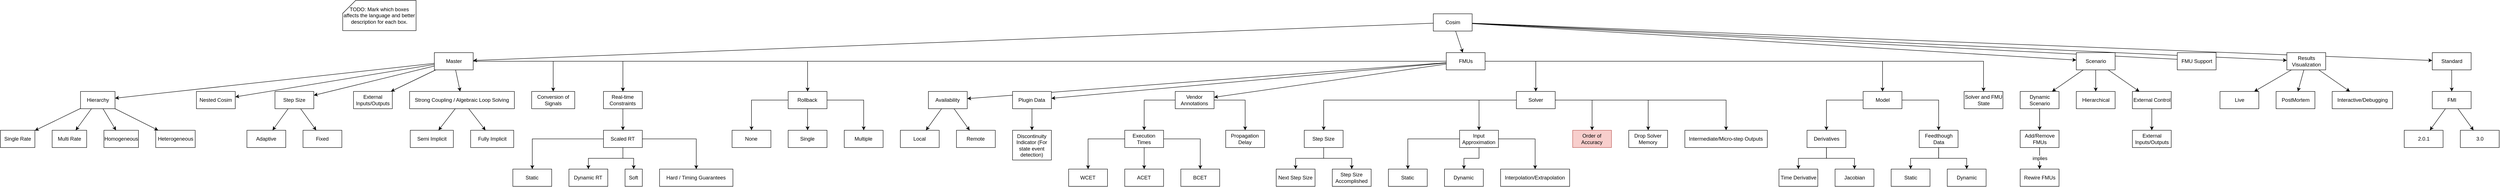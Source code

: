 <mxfile version="12.5.8" type="device" pages="2"><diagram id="XbazvKHLW7VLIXFf96qf" name="Features"><mxGraphModel dx="498" dy="682" grid="1" gridSize="10" guides="1" tooltips="1" connect="1" arrows="1" fold="1" page="0" pageScale="1" pageWidth="850" pageHeight="1100" math="0" shadow="0"><root><mxCell id="0"/><mxCell id="1" parent="0"/><mxCell id="vIlrJMLffjzQGYLkbE3O-6" style="edgeStyle=orthogonalEdgeStyle;rounded=0;orthogonalLoop=1;jettySize=auto;html=1;noEdgeStyle=1;" parent="1" source="vIlrJMLffjzQGYLkbE3O-1" target="vIlrJMLffjzQGYLkbE3O-2" edge="1"><mxGeometry relative="1" as="geometry"/></mxCell><mxCell id="vIlrJMLffjzQGYLkbE3O-7" style="edgeStyle=orthogonalEdgeStyle;rounded=0;orthogonalLoop=1;jettySize=auto;html=1;noEdgeStyle=1;" parent="1" source="vIlrJMLffjzQGYLkbE3O-1" target="vIlrJMLffjzQGYLkbE3O-3" edge="1"><mxGeometry relative="1" as="geometry"/></mxCell><mxCell id="vIlrJMLffjzQGYLkbE3O-19" style="edgeStyle=orthogonalEdgeStyle;rounded=0;orthogonalLoop=1;jettySize=auto;html=1;noEdgeStyle=1;" parent="1" source="vIlrJMLffjzQGYLkbE3O-1" target="vIlrJMLffjzQGYLkbE3O-16" edge="1"><mxGeometry relative="1" as="geometry"/></mxCell><mxCell id="vIlrJMLffjzQGYLkbE3O-34" style="edgeStyle=orthogonalEdgeStyle;rounded=0;orthogonalLoop=1;jettySize=auto;html=1;entryX=1;entryY=0.5;entryDx=0;entryDy=0;noEdgeStyle=1;" parent="1" source="vIlrJMLffjzQGYLkbE3O-1" target="vIlrJMLffjzQGYLkbE3O-33" edge="1"><mxGeometry relative="1" as="geometry"/></mxCell><mxCell id="vIlrJMLffjzQGYLkbE3O-59" style="edgeStyle=orthogonalEdgeStyle;rounded=0;orthogonalLoop=1;jettySize=auto;html=1;noEdgeStyle=1;" parent="1" source="vIlrJMLffjzQGYLkbE3O-1" target="vIlrJMLffjzQGYLkbE3O-58" edge="1"><mxGeometry relative="1" as="geometry"><mxPoint x="1095.333" y="-10" as="targetPoint"/></mxGeometry></mxCell><mxCell id="vIlrJMLffjzQGYLkbE3O-75" style="edgeStyle=orthogonalEdgeStyle;rounded=0;orthogonalLoop=1;jettySize=auto;html=1;noEdgeStyle=1;" parent="1" source="vIlrJMLffjzQGYLkbE3O-1" target="vIlrJMLffjzQGYLkbE3O-68" edge="1"><mxGeometry relative="1" as="geometry"/></mxCell><mxCell id="vIlrJMLffjzQGYLkbE3O-1" value="Cosim" style="rounded=0;whiteSpace=wrap;html=1;" parent="1" vertex="1"><mxGeometry x="4295.56" y="331" width="90" height="40" as="geometry"/></mxCell><mxCell id="vIlrJMLffjzQGYLkbE3O-25" style="edgeStyle=orthogonalEdgeStyle;rounded=0;orthogonalLoop=1;jettySize=auto;html=1;noEdgeStyle=1;" parent="1" source="vIlrJMLffjzQGYLkbE3O-2" target="vIlrJMLffjzQGYLkbE3O-14" edge="1"><mxGeometry relative="1" as="geometry"/></mxCell><mxCell id="vIlrJMLffjzQGYLkbE3O-30" style="edgeStyle=orthogonalEdgeStyle;rounded=0;orthogonalLoop=1;jettySize=auto;html=1;noEdgeStyle=1;" parent="1" source="vIlrJMLffjzQGYLkbE3O-2" target="vIlrJMLffjzQGYLkbE3O-20" edge="1"><mxGeometry relative="1" as="geometry"/></mxCell><mxCell id="vIlrJMLffjzQGYLkbE3O-45" style="edgeStyle=orthogonalEdgeStyle;rounded=0;orthogonalLoop=1;jettySize=auto;html=1;noEdgeStyle=1;" parent="1" source="vIlrJMLffjzQGYLkbE3O-2" target="vIlrJMLffjzQGYLkbE3O-44" edge="1"><mxGeometry relative="1" as="geometry"/></mxCell><mxCell id="vIlrJMLffjzQGYLkbE3O-50" style="edgeStyle=orthogonalEdgeStyle;rounded=0;orthogonalLoop=1;jettySize=auto;html=1;noEdgeStyle=1;" parent="1" source="vIlrJMLffjzQGYLkbE3O-2" target="vIlrJMLffjzQGYLkbE3O-39" edge="1"><mxGeometry relative="1" as="geometry"/></mxCell><mxCell id="vIlrJMLffjzQGYLkbE3O-56" style="edgeStyle=orthogonalEdgeStyle;rounded=0;orthogonalLoop=1;jettySize=auto;html=1;noEdgeStyle=1;" parent="1" source="vIlrJMLffjzQGYLkbE3O-2" target="vIlrJMLffjzQGYLkbE3O-51" edge="1"><mxGeometry relative="1" as="geometry"/></mxCell><mxCell id="fdTmyx6DAOZRDY7oIxcu-2" style="edgeStyle=orthogonalEdgeStyle;rounded=0;orthogonalLoop=1;jettySize=auto;html=1;" parent="1" source="vIlrJMLffjzQGYLkbE3O-2" target="fdTmyx6DAOZRDY7oIxcu-1" edge="1"><mxGeometry relative="1" as="geometry"/></mxCell><mxCell id="68KDeAJywx8vaonlujJY-4" style="edgeStyle=orthogonalEdgeStyle;rounded=0;orthogonalLoop=1;jettySize=auto;html=1;" parent="1" source="vIlrJMLffjzQGYLkbE3O-2" target="68KDeAJywx8vaonlujJY-3" edge="1"><mxGeometry relative="1" as="geometry"/></mxCell><mxCell id="68KDeAJywx8vaonlujJY-21" style="edgeStyle=orthogonalEdgeStyle;rounded=0;orthogonalLoop=1;jettySize=auto;html=1;" parent="1" source="vIlrJMLffjzQGYLkbE3O-2" target="68KDeAJywx8vaonlujJY-17" edge="1"><mxGeometry relative="1" as="geometry"/></mxCell><mxCell id="vIlrJMLffjzQGYLkbE3O-2" value="Master" style="rounded=0;whiteSpace=wrap;html=1;" parent="1" vertex="1"><mxGeometry x="1980.535" y="421" width="90" height="40" as="geometry"/></mxCell><mxCell id="vIlrJMLffjzQGYLkbE3O-77" value="" style="edgeStyle=orthogonalEdgeStyle;rounded=0;orthogonalLoop=1;jettySize=auto;html=1;noEdgeStyle=1;" parent="1" source="vIlrJMLffjzQGYLkbE3O-3" target="vIlrJMLffjzQGYLkbE3O-76" edge="1"><mxGeometry relative="1" as="geometry"/></mxCell><mxCell id="vIlrJMLffjzQGYLkbE3O-83" value="" style="edgeStyle=orthogonalEdgeStyle;rounded=0;orthogonalLoop=1;jettySize=auto;html=1;noEdgeStyle=1;" parent="1" source="vIlrJMLffjzQGYLkbE3O-3" target="vIlrJMLffjzQGYLkbE3O-82" edge="1"><mxGeometry relative="1" as="geometry"/></mxCell><mxCell id="vIlrJMLffjzQGYLkbE3O-87" style="edgeStyle=orthogonalEdgeStyle;rounded=0;orthogonalLoop=1;jettySize=auto;html=1;noEdgeStyle=1;" parent="1" source="vIlrJMLffjzQGYLkbE3O-3" target="vIlrJMLffjzQGYLkbE3O-86" edge="1"><mxGeometry relative="1" as="geometry"/></mxCell><mxCell id="vIlrJMLffjzQGYLkbE3O-91" style="edgeStyle=orthogonalEdgeStyle;rounded=0;orthogonalLoop=1;jettySize=auto;html=1;" parent="1" source="fRnZ-ek_9HUxPVDoLUCd-10" target="vIlrJMLffjzQGYLkbE3O-90" edge="1"><mxGeometry relative="1" as="geometry"/></mxCell><mxCell id="vIlrJMLffjzQGYLkbE3O-122" style="edgeStyle=orthogonalEdgeStyle;rounded=0;orthogonalLoop=1;jettySize=auto;html=1;" parent="1" source="fRnZ-ek_9HUxPVDoLUCd-9" target="vIlrJMLffjzQGYLkbE3O-119" edge="1"><mxGeometry relative="1" as="geometry"/></mxCell><mxCell id="vIlrJMLffjzQGYLkbE3O-126" style="edgeStyle=orthogonalEdgeStyle;rounded=0;orthogonalLoop=1;jettySize=auto;html=1;" parent="1" source="fRnZ-ek_9HUxPVDoLUCd-9" target="vIlrJMLffjzQGYLkbE3O-125" edge="1"><mxGeometry relative="1" as="geometry"/></mxCell><mxCell id="vIlrJMLffjzQGYLkbE3O-132" style="edgeStyle=orthogonalEdgeStyle;rounded=0;orthogonalLoop=1;jettySize=auto;html=1;" parent="1" source="vIlrJMLffjzQGYLkbE3O-82" target="vIlrJMLffjzQGYLkbE3O-128" edge="1"><mxGeometry relative="1" as="geometry"/></mxCell><mxCell id="pX41FQuhYonYNPWmUiHU-4" style="edgeStyle=orthogonalEdgeStyle;rounded=0;orthogonalLoop=1;jettySize=auto;html=1;" parent="1" source="fRnZ-ek_9HUxPVDoLUCd-10" target="pX41FQuhYonYNPWmUiHU-3" edge="1"><mxGeometry relative="1" as="geometry"/></mxCell><mxCell id="fRnZ-ek_9HUxPVDoLUCd-5" style="edgeStyle=orthogonalEdgeStyle;rounded=0;orthogonalLoop=1;jettySize=auto;html=1;" parent="1" source="fRnZ-ek_9HUxPVDoLUCd-9" target="fRnZ-ek_9HUxPVDoLUCd-1" edge="1"><mxGeometry relative="1" as="geometry"/></mxCell><mxCell id="fRnZ-ek_9HUxPVDoLUCd-11" style="edgeStyle=orthogonalEdgeStyle;rounded=0;orthogonalLoop=1;jettySize=auto;html=1;" parent="1" source="vIlrJMLffjzQGYLkbE3O-3" target="fRnZ-ek_9HUxPVDoLUCd-9" edge="1"><mxGeometry relative="1" as="geometry"/></mxCell><mxCell id="fRnZ-ek_9HUxPVDoLUCd-12" style="edgeStyle=orthogonalEdgeStyle;rounded=0;orthogonalLoop=1;jettySize=auto;html=1;" parent="1" source="vIlrJMLffjzQGYLkbE3O-3" target="fRnZ-ek_9HUxPVDoLUCd-10" edge="1"><mxGeometry relative="1" as="geometry"/></mxCell><mxCell id="68KDeAJywx8vaonlujJY-5" style="edgeStyle=orthogonalEdgeStyle;rounded=0;orthogonalLoop=1;jettySize=auto;html=1;" parent="1" source="vIlrJMLffjzQGYLkbE3O-3" target="68KDeAJywx8vaonlujJY-3" edge="1"><mxGeometry relative="1" as="geometry"/></mxCell><mxCell id="vIlrJMLffjzQGYLkbE3O-3" value="FMUs" style="rounded=0;whiteSpace=wrap;html=1;" parent="1" vertex="1"><mxGeometry x="4325.53" y="421" width="90" height="40" as="geometry"/></mxCell><mxCell id="pX41FQuhYonYNPWmUiHU-2" style="edgeStyle=orthogonalEdgeStyle;rounded=0;orthogonalLoop=1;jettySize=auto;html=1;" parent="1" source="vIlrJMLffjzQGYLkbE3O-82" target="pX41FQuhYonYNPWmUiHU-1" edge="1"><mxGeometry relative="1" as="geometry"/></mxCell><mxCell id="vIlrJMLffjzQGYLkbE3O-82" value="Vendor Annotations" style="rounded=0;whiteSpace=wrap;html=1;" parent="1" vertex="1"><mxGeometry x="3697.475" y="511" width="90" height="40" as="geometry"/></mxCell><mxCell id="vIlrJMLffjzQGYLkbE3O-79" value="" style="edgeStyle=orthogonalEdgeStyle;rounded=0;orthogonalLoop=1;jettySize=auto;html=1;noEdgeStyle=1;" parent="1" source="vIlrJMLffjzQGYLkbE3O-76" target="vIlrJMLffjzQGYLkbE3O-78" edge="1"><mxGeometry relative="1" as="geometry"/></mxCell><mxCell id="vIlrJMLffjzQGYLkbE3O-81" value="" style="edgeStyle=orthogonalEdgeStyle;rounded=0;orthogonalLoop=1;jettySize=auto;html=1;noEdgeStyle=1;" parent="1" source="vIlrJMLffjzQGYLkbE3O-76" target="vIlrJMLffjzQGYLkbE3O-80" edge="1"><mxGeometry relative="1" as="geometry"/></mxCell><mxCell id="vIlrJMLffjzQGYLkbE3O-76" value="Availability" style="rounded=0;whiteSpace=wrap;html=1;" parent="1" vertex="1"><mxGeometry x="3125.475" y="511" width="90" height="40" as="geometry"/></mxCell><mxCell id="vIlrJMLffjzQGYLkbE3O-80" value="Remote" style="rounded=0;whiteSpace=wrap;html=1;" parent="1" vertex="1"><mxGeometry x="3190.475" y="601" width="90" height="40" as="geometry"/></mxCell><mxCell id="vIlrJMLffjzQGYLkbE3O-78" value="Local" style="rounded=0;whiteSpace=wrap;html=1;" parent="1" vertex="1"><mxGeometry x="3060.475" y="601" width="90" height="40" as="geometry"/></mxCell><mxCell id="vIlrJMLffjzQGYLkbE3O-12" style="edgeStyle=orthogonalEdgeStyle;rounded=0;orthogonalLoop=1;jettySize=auto;html=1;noEdgeStyle=1;" parent="1" source="vIlrJMLffjzQGYLkbE3O-4" target="vIlrJMLffjzQGYLkbE3O-8" edge="1"><mxGeometry relative="1" as="geometry"/></mxCell><mxCell id="vIlrJMLffjzQGYLkbE3O-13" style="edgeStyle=orthogonalEdgeStyle;rounded=0;orthogonalLoop=1;jettySize=auto;html=1;noEdgeStyle=1;" parent="1" source="vIlrJMLffjzQGYLkbE3O-4" target="vIlrJMLffjzQGYLkbE3O-10" edge="1"><mxGeometry relative="1" as="geometry"/></mxCell><mxCell id="vIlrJMLffjzQGYLkbE3O-4" value="Dynamic Scenario" style="rounded=0;whiteSpace=wrap;html=1;" parent="1" vertex="1"><mxGeometry x="5655.585" y="511" width="90" height="40" as="geometry"/></mxCell><mxCell id="vIlrJMLffjzQGYLkbE3O-11" value="implies" style="edgeStyle=orthogonalEdgeStyle;rounded=0;orthogonalLoop=1;jettySize=auto;html=1;noEdgeStyle=1;" parent="1" source="vIlrJMLffjzQGYLkbE3O-8" target="vIlrJMLffjzQGYLkbE3O-10" edge="1"><mxGeometry relative="1" as="geometry"/></mxCell><mxCell id="vIlrJMLffjzQGYLkbE3O-8" value="Add/Remove FMUs" style="rounded=0;whiteSpace=wrap;html=1;" parent="1" vertex="1"><mxGeometry x="5655.585" y="601" width="90" height="40" as="geometry"/></mxCell><mxCell id="vIlrJMLffjzQGYLkbE3O-10" value="Rewire FMUs" style="rounded=0;whiteSpace=wrap;html=1;" parent="1" vertex="1"><mxGeometry x="5655.585" y="691" width="90" height="40" as="geometry"/></mxCell><mxCell id="vIlrJMLffjzQGYLkbE3O-26" style="edgeStyle=orthogonalEdgeStyle;rounded=0;orthogonalLoop=1;jettySize=auto;html=1;noEdgeStyle=1;" parent="1" source="vIlrJMLffjzQGYLkbE3O-14" target="vIlrJMLffjzQGYLkbE3O-21" edge="1"><mxGeometry relative="1" as="geometry"/></mxCell><mxCell id="vIlrJMLffjzQGYLkbE3O-27" style="edgeStyle=orthogonalEdgeStyle;rounded=0;orthogonalLoop=1;jettySize=auto;html=1;noEdgeStyle=1;" parent="1" source="vIlrJMLffjzQGYLkbE3O-14" target="vIlrJMLffjzQGYLkbE3O-22" edge="1"><mxGeometry relative="1" as="geometry"/></mxCell><mxCell id="vIlrJMLffjzQGYLkbE3O-28" style="edgeStyle=orthogonalEdgeStyle;rounded=0;orthogonalLoop=1;jettySize=auto;html=1;noEdgeStyle=1;" parent="1" source="vIlrJMLffjzQGYLkbE3O-14" target="vIlrJMLffjzQGYLkbE3O-23" edge="1"><mxGeometry relative="1" as="geometry"/></mxCell><mxCell id="vIlrJMLffjzQGYLkbE3O-29" style="edgeStyle=orthogonalEdgeStyle;rounded=0;orthogonalLoop=1;jettySize=auto;html=1;noEdgeStyle=1;" parent="1" source="vIlrJMLffjzQGYLkbE3O-14" target="vIlrJMLffjzQGYLkbE3O-24" edge="1"><mxGeometry relative="1" as="geometry"/></mxCell><mxCell id="vIlrJMLffjzQGYLkbE3O-14" value="Hierarchy" style="rounded=0;whiteSpace=wrap;html=1;" parent="1" vertex="1"><mxGeometry x="1160.595" y="511" width="80" height="40" as="geometry"/></mxCell><mxCell id="vIlrJMLffjzQGYLkbE3O-15" value="Hierarchical" style="rounded=0;whiteSpace=wrap;html=1;" parent="1" vertex="1"><mxGeometry x="5785.585" y="511" width="90" height="40" as="geometry"/></mxCell><mxCell id="vIlrJMLffjzQGYLkbE3O-17" style="edgeStyle=orthogonalEdgeStyle;rounded=0;orthogonalLoop=1;jettySize=auto;html=1;noEdgeStyle=1;" parent="1" source="vIlrJMLffjzQGYLkbE3O-16" target="vIlrJMLffjzQGYLkbE3O-4" edge="1"><mxGeometry relative="1" as="geometry"/></mxCell><mxCell id="vIlrJMLffjzQGYLkbE3O-18" style="edgeStyle=orthogonalEdgeStyle;rounded=0;orthogonalLoop=1;jettySize=auto;html=1;noEdgeStyle=1;" parent="1" source="vIlrJMLffjzQGYLkbE3O-16" target="vIlrJMLffjzQGYLkbE3O-15" edge="1"><mxGeometry relative="1" as="geometry"/></mxCell><mxCell id="vIlrJMLffjzQGYLkbE3O-38" style="edgeStyle=orthogonalEdgeStyle;rounded=0;orthogonalLoop=1;jettySize=auto;html=1;noEdgeStyle=1;" parent="1" source="vIlrJMLffjzQGYLkbE3O-16" target="vIlrJMLffjzQGYLkbE3O-36" edge="1"><mxGeometry relative="1" as="geometry"/></mxCell><mxCell id="vIlrJMLffjzQGYLkbE3O-16" value="Scenario" style="rounded=0;whiteSpace=wrap;html=1;" parent="1" vertex="1"><mxGeometry x="5785.585" y="421" width="90" height="40" as="geometry"/></mxCell><mxCell id="vIlrJMLffjzQGYLkbE3O-20" value="Nested Cosim" style="rounded=0;whiteSpace=wrap;html=1;" parent="1" vertex="1"><mxGeometry x="1429.195" y="511" width="90" height="40" as="geometry"/></mxCell><mxCell id="vIlrJMLffjzQGYLkbE3O-21" value="Single Rate" style="rounded=0;whiteSpace=wrap;html=1;" parent="1" vertex="1"><mxGeometry x="974.845" y="601" width="80" height="40" as="geometry"/></mxCell><mxCell id="vIlrJMLffjzQGYLkbE3O-22" value="Multi Rate" style="rounded=0;whiteSpace=wrap;html=1;" parent="1" vertex="1"><mxGeometry x="1094.845" y="601" width="80" height="40" as="geometry"/></mxCell><mxCell id="vIlrJMLffjzQGYLkbE3O-23" value="Homogeneous" style="rounded=0;whiteSpace=wrap;html=1;" parent="1" vertex="1"><mxGeometry x="1214.845" y="601" width="80" height="40" as="geometry"/></mxCell><mxCell id="vIlrJMLffjzQGYLkbE3O-24" value="Heterogeneous" style="rounded=0;whiteSpace=wrap;html=1;" parent="1" vertex="1"><mxGeometry x="1334.845" y="601" width="91.5" height="40" as="geometry"/></mxCell><mxCell id="vIlrJMLffjzQGYLkbE3O-33" value="FMU Support" style="rounded=0;whiteSpace=wrap;html=1;" parent="1" vertex="1"><mxGeometry x="6019.585" y="421" width="90" height="40" as="geometry"/></mxCell><mxCell id="vIlrJMLffjzQGYLkbE3O-35" value="External Inputs/Outputs" style="rounded=0;whiteSpace=wrap;html=1;" parent="1" vertex="1"><mxGeometry x="5915.585" y="601" width="90" height="40" as="geometry"/></mxCell><mxCell id="vIlrJMLffjzQGYLkbE3O-37" value="" style="edgeStyle=orthogonalEdgeStyle;rounded=0;orthogonalLoop=1;jettySize=auto;html=1;noEdgeStyle=1;" parent="1" source="vIlrJMLffjzQGYLkbE3O-36" target="vIlrJMLffjzQGYLkbE3O-35" edge="1"><mxGeometry relative="1" as="geometry"/></mxCell><mxCell id="vIlrJMLffjzQGYLkbE3O-36" value="External Control" style="rounded=0;whiteSpace=wrap;html=1;" parent="1" vertex="1"><mxGeometry x="5915.585" y="511" width="90" height="40" as="geometry"/></mxCell><mxCell id="vIlrJMLffjzQGYLkbE3O-39" value="External Inputs/Outputs" style="rounded=0;whiteSpace=wrap;html=1;" parent="1" vertex="1"><mxGeometry x="1793.195" y="511" width="90" height="40" as="geometry"/></mxCell><mxCell id="vIlrJMLffjzQGYLkbE3O-43" value="Adaptive" style="rounded=0;whiteSpace=wrap;html=1;" parent="1" vertex="1"><mxGeometry x="1546.195" y="601" width="90" height="40" as="geometry"/></mxCell><mxCell id="vIlrJMLffjzQGYLkbE3O-48" style="edgeStyle=orthogonalEdgeStyle;rounded=0;orthogonalLoop=1;jettySize=auto;html=1;noEdgeStyle=1;" parent="1" source="vIlrJMLffjzQGYLkbE3O-44" target="vIlrJMLffjzQGYLkbE3O-43" edge="1"><mxGeometry relative="1" as="geometry"/></mxCell><mxCell id="vIlrJMLffjzQGYLkbE3O-49" style="edgeStyle=orthogonalEdgeStyle;rounded=0;orthogonalLoop=1;jettySize=auto;html=1;noEdgeStyle=1;" parent="1" source="vIlrJMLffjzQGYLkbE3O-44" target="vIlrJMLffjzQGYLkbE3O-46" edge="1"><mxGeometry relative="1" as="geometry"/></mxCell><mxCell id="vIlrJMLffjzQGYLkbE3O-44" value="Step Size" style="rounded=0;whiteSpace=wrap;html=1;" parent="1" vertex="1"><mxGeometry x="1611.195" y="511" width="90" height="40" as="geometry"/></mxCell><mxCell id="vIlrJMLffjzQGYLkbE3O-46" value="Fixed" style="rounded=0;whiteSpace=wrap;html=1;" parent="1" vertex="1"><mxGeometry x="1676.195" y="601" width="90" height="40" as="geometry"/></mxCell><mxCell id="vIlrJMLffjzQGYLkbE3O-54" style="edgeStyle=orthogonalEdgeStyle;rounded=0;orthogonalLoop=1;jettySize=auto;html=1;noEdgeStyle=1;" parent="1" source="vIlrJMLffjzQGYLkbE3O-51" target="vIlrJMLffjzQGYLkbE3O-53" edge="1"><mxGeometry relative="1" as="geometry"/></mxCell><mxCell id="vIlrJMLffjzQGYLkbE3O-55" style="edgeStyle=orthogonalEdgeStyle;rounded=0;orthogonalLoop=1;jettySize=auto;html=1;noEdgeStyle=1;" parent="1" source="vIlrJMLffjzQGYLkbE3O-51" target="vIlrJMLffjzQGYLkbE3O-52" edge="1"><mxGeometry relative="1" as="geometry"/></mxCell><mxCell id="vIlrJMLffjzQGYLkbE3O-51" value="Strong Coupling / Algebraic Loop Solving" style="rounded=0;whiteSpace=wrap;html=1;" parent="1" vertex="1"><mxGeometry x="1923.195" y="511" width="242.84" height="40" as="geometry"/></mxCell><mxCell id="vIlrJMLffjzQGYLkbE3O-52" value="Fully Implicit" style="rounded=0;whiteSpace=wrap;html=1;" parent="1" vertex="1"><mxGeometry x="2064.615" y="601" width="99.86" height="40" as="geometry"/></mxCell><mxCell id="vIlrJMLffjzQGYLkbE3O-53" value="Semi Implicit" style="rounded=0;whiteSpace=wrap;html=1;" parent="1" vertex="1"><mxGeometry x="1924.755" y="601" width="99.86" height="40" as="geometry"/></mxCell><mxCell id="vIlrJMLffjzQGYLkbE3O-64" style="edgeStyle=orthogonalEdgeStyle;rounded=0;orthogonalLoop=1;jettySize=auto;html=1;noEdgeStyle=1;" parent="1" source="vIlrJMLffjzQGYLkbE3O-58" target="vIlrJMLffjzQGYLkbE3O-61" edge="1"><mxGeometry relative="1" as="geometry"/></mxCell><mxCell id="vIlrJMLffjzQGYLkbE3O-65" style="edgeStyle=orthogonalEdgeStyle;rounded=0;orthogonalLoop=1;jettySize=auto;html=1;noEdgeStyle=1;" parent="1" source="vIlrJMLffjzQGYLkbE3O-58" target="vIlrJMLffjzQGYLkbE3O-62" edge="1"><mxGeometry relative="1" as="geometry"/></mxCell><mxCell id="vIlrJMLffjzQGYLkbE3O-66" style="edgeStyle=orthogonalEdgeStyle;rounded=0;orthogonalLoop=1;jettySize=auto;html=1;noEdgeStyle=1;" parent="1" source="vIlrJMLffjzQGYLkbE3O-58" target="vIlrJMLffjzQGYLkbE3O-63" edge="1"><mxGeometry relative="1" as="geometry"/></mxCell><mxCell id="vIlrJMLffjzQGYLkbE3O-58" value="Results Visualization" style="rounded=0;whiteSpace=wrap;html=1;" parent="1" vertex="1"><mxGeometry x="6273.585" y="421" width="90" height="40" as="geometry"/></mxCell><mxCell id="vIlrJMLffjzQGYLkbE3O-61" value="Live" style="rounded=0;whiteSpace=wrap;html=1;" parent="1" vertex="1"><mxGeometry x="6118.585" y="511" width="90" height="40" as="geometry"/></mxCell><mxCell id="vIlrJMLffjzQGYLkbE3O-62" value="PostMortem" style="rounded=0;whiteSpace=wrap;html=1;" parent="1" vertex="1"><mxGeometry x="6248.585" y="511" width="90" height="40" as="geometry"/></mxCell><mxCell id="vIlrJMLffjzQGYLkbE3O-63" value="Interactive/Debugging" style="rounded=0;whiteSpace=wrap;html=1;" parent="1" vertex="1"><mxGeometry x="6378.585" y="511" width="140" height="40" as="geometry"/></mxCell><mxCell id="vIlrJMLffjzQGYLkbE3O-72" style="edgeStyle=orthogonalEdgeStyle;rounded=0;orthogonalLoop=1;jettySize=auto;html=1;noEdgeStyle=1;" parent="1" source="vIlrJMLffjzQGYLkbE3O-68" target="vIlrJMLffjzQGYLkbE3O-69" edge="1"><mxGeometry relative="1" as="geometry"/></mxCell><mxCell id="vIlrJMLffjzQGYLkbE3O-68" value="Standard" style="rounded=0;whiteSpace=wrap;html=1;" parent="1" vertex="1"><mxGeometry x="6610.585" y="421" width="90" height="40" as="geometry"/></mxCell><mxCell id="vIlrJMLffjzQGYLkbE3O-73" style="edgeStyle=orthogonalEdgeStyle;rounded=0;orthogonalLoop=1;jettySize=auto;html=1;noEdgeStyle=1;" parent="1" source="vIlrJMLffjzQGYLkbE3O-69" target="vIlrJMLffjzQGYLkbE3O-70" edge="1"><mxGeometry relative="1" as="geometry"/></mxCell><mxCell id="vIlrJMLffjzQGYLkbE3O-74" style="edgeStyle=orthogonalEdgeStyle;rounded=0;orthogonalLoop=1;jettySize=auto;html=1;noEdgeStyle=1;" parent="1" source="vIlrJMLffjzQGYLkbE3O-69" target="vIlrJMLffjzQGYLkbE3O-71" edge="1"><mxGeometry relative="1" as="geometry"/></mxCell><mxCell id="vIlrJMLffjzQGYLkbE3O-69" value="FMI" style="rounded=0;whiteSpace=wrap;html=1;" parent="1" vertex="1"><mxGeometry x="6610.585" y="511" width="90" height="40" as="geometry"/></mxCell><mxCell id="vIlrJMLffjzQGYLkbE3O-70" value="2.0.1" style="rounded=0;whiteSpace=wrap;html=1;" parent="1" vertex="1"><mxGeometry x="6545.585" y="601" width="90" height="40" as="geometry"/></mxCell><mxCell id="vIlrJMLffjzQGYLkbE3O-71" value="3.0" style="rounded=0;whiteSpace=wrap;html=1;" parent="1" vertex="1"><mxGeometry x="6675.585" y="601" width="90" height="40" as="geometry"/></mxCell><mxCell id="vIlrJMLffjzQGYLkbE3O-97" value="" style="edgeStyle=orthogonalEdgeStyle;rounded=0;orthogonalLoop=1;jettySize=auto;html=1;" parent="1" source="vIlrJMLffjzQGYLkbE3O-86" target="vIlrJMLffjzQGYLkbE3O-96" edge="1"><mxGeometry relative="1" as="geometry"/></mxCell><mxCell id="vIlrJMLffjzQGYLkbE3O-86" value="Plugin Data" style="rounded=0;whiteSpace=wrap;html=1;" parent="1" vertex="1"><mxGeometry x="3320.475" y="511" width="90" height="40" as="geometry"/></mxCell><mxCell id="vIlrJMLffjzQGYLkbE3O-96" value="Discontinuity Indicator (For state event detection)" style="rounded=0;whiteSpace=wrap;html=1;" parent="1" vertex="1"><mxGeometry x="3320.475" y="601" width="90" height="69" as="geometry"/></mxCell><mxCell id="vIlrJMLffjzQGYLkbE3O-94" style="edgeStyle=orthogonalEdgeStyle;rounded=0;orthogonalLoop=1;jettySize=auto;html=1;" parent="1" source="vIlrJMLffjzQGYLkbE3O-90" target="vIlrJMLffjzQGYLkbE3O-92" edge="1"><mxGeometry relative="1" as="geometry"/></mxCell><mxCell id="vIlrJMLffjzQGYLkbE3O-95" style="edgeStyle=orthogonalEdgeStyle;rounded=0;orthogonalLoop=1;jettySize=auto;html=1;" parent="1" source="vIlrJMLffjzQGYLkbE3O-90" target="vIlrJMLffjzQGYLkbE3O-93" edge="1"><mxGeometry relative="1" as="geometry"/></mxCell><mxCell id="vIlrJMLffjzQGYLkbE3O-90" value="Derivatives" style="rounded=0;whiteSpace=wrap;html=1;" parent="1" vertex="1"><mxGeometry x="5161.585" y="601" width="90" height="40" as="geometry"/></mxCell><mxCell id="vIlrJMLffjzQGYLkbE3O-92" value="Time Derivative" style="rounded=0;whiteSpace=wrap;html=1;" parent="1" vertex="1"><mxGeometry x="5096.585" y="691" width="90" height="40" as="geometry"/></mxCell><mxCell id="vIlrJMLffjzQGYLkbE3O-93" value="Jacobian" style="rounded=0;whiteSpace=wrap;html=1;" parent="1" vertex="1"><mxGeometry x="5226.585" y="691" width="90" height="40" as="geometry"/></mxCell><mxCell id="vIlrJMLffjzQGYLkbE3O-123" style="edgeStyle=orthogonalEdgeStyle;rounded=0;orthogonalLoop=1;jettySize=auto;html=1;" parent="1" source="vIlrJMLffjzQGYLkbE3O-119" target="vIlrJMLffjzQGYLkbE3O-121" edge="1"><mxGeometry relative="1" as="geometry"/></mxCell><mxCell id="vIlrJMLffjzQGYLkbE3O-124" style="edgeStyle=orthogonalEdgeStyle;rounded=0;orthogonalLoop=1;jettySize=auto;html=1;" parent="1" source="vIlrJMLffjzQGYLkbE3O-119" target="vIlrJMLffjzQGYLkbE3O-120" edge="1"><mxGeometry relative="1" as="geometry"/></mxCell><mxCell id="vIlrJMLffjzQGYLkbE3O-119" value="Step Size" style="rounded=0;whiteSpace=wrap;html=1;" parent="1" vertex="1"><mxGeometry x="3996.475" y="601" width="90" height="40" as="geometry"/></mxCell><mxCell id="vIlrJMLffjzQGYLkbE3O-120" value="Step Size Accomplished" style="rounded=0;whiteSpace=wrap;html=1;" parent="1" vertex="1"><mxGeometry x="4061.475" y="691" width="90" height="40" as="geometry"/></mxCell><mxCell id="vIlrJMLffjzQGYLkbE3O-121" value="Next Step Size" style="rounded=0;whiteSpace=wrap;html=1;" parent="1" vertex="1"><mxGeometry x="3931.475" y="691" width="90" height="40" as="geometry"/></mxCell><mxCell id="vIlrJMLffjzQGYLkbE3O-125" value="Order of Accuracy" style="rounded=0;whiteSpace=wrap;html=1;fillColor=#f8cecc;strokeColor=#b85450;" parent="1" vertex="1"><mxGeometry x="4618.475" y="601" width="90" height="40" as="geometry"/></mxCell><mxCell id="vIlrJMLffjzQGYLkbE3O-133" style="edgeStyle=orthogonalEdgeStyle;rounded=0;orthogonalLoop=1;jettySize=auto;html=1;" parent="1" source="vIlrJMLffjzQGYLkbE3O-128" target="vIlrJMLffjzQGYLkbE3O-129" edge="1"><mxGeometry relative="1" as="geometry"/></mxCell><mxCell id="vIlrJMLffjzQGYLkbE3O-136" style="edgeStyle=orthogonalEdgeStyle;rounded=0;orthogonalLoop=1;jettySize=auto;html=1;" parent="1" source="vIlrJMLffjzQGYLkbE3O-128" target="vIlrJMLffjzQGYLkbE3O-131" edge="1"><mxGeometry relative="1" as="geometry"/></mxCell><mxCell id="vIlrJMLffjzQGYLkbE3O-137" style="edgeStyle=orthogonalEdgeStyle;rounded=0;orthogonalLoop=1;jettySize=auto;html=1;" parent="1" source="vIlrJMLffjzQGYLkbE3O-128" target="vIlrJMLffjzQGYLkbE3O-130" edge="1"><mxGeometry relative="1" as="geometry"/></mxCell><mxCell id="vIlrJMLffjzQGYLkbE3O-128" value="Execution Times" style="rounded=0;whiteSpace=wrap;html=1;" parent="1" vertex="1"><mxGeometry x="3580.475" y="601" width="90" height="40" as="geometry"/></mxCell><mxCell id="vIlrJMLffjzQGYLkbE3O-129" value="WCET" style="rounded=0;whiteSpace=wrap;html=1;" parent="1" vertex="1"><mxGeometry x="3450.475" y="691" width="90" height="40" as="geometry"/></mxCell><mxCell id="vIlrJMLffjzQGYLkbE3O-130" value="BCET" style="rounded=0;whiteSpace=wrap;html=1;" parent="1" vertex="1"><mxGeometry x="3710.475" y="691" width="90" height="40" as="geometry"/></mxCell><mxCell id="vIlrJMLffjzQGYLkbE3O-131" value="ACET" style="rounded=0;whiteSpace=wrap;html=1;" parent="1" vertex="1"><mxGeometry x="3580.475" y="691" width="90" height="40" as="geometry"/></mxCell><mxCell id="pX41FQuhYonYNPWmUiHU-1" value="Propagation Delay" style="rounded=0;whiteSpace=wrap;html=1;" parent="1" vertex="1"><mxGeometry x="3814.475" y="601" width="90" height="40" as="geometry"/></mxCell><mxCell id="pX41FQuhYonYNPWmUiHU-7" style="edgeStyle=orthogonalEdgeStyle;rounded=0;orthogonalLoop=1;jettySize=auto;html=1;" parent="1" source="pX41FQuhYonYNPWmUiHU-3" target="pX41FQuhYonYNPWmUiHU-5" edge="1"><mxGeometry relative="1" as="geometry"/></mxCell><mxCell id="pX41FQuhYonYNPWmUiHU-8" style="edgeStyle=orthogonalEdgeStyle;rounded=0;orthogonalLoop=1;jettySize=auto;html=1;" parent="1" source="pX41FQuhYonYNPWmUiHU-3" target="pX41FQuhYonYNPWmUiHU-6" edge="1"><mxGeometry relative="1" as="geometry"/></mxCell><mxCell id="pX41FQuhYonYNPWmUiHU-3" value="Feedthough Data" style="rounded=0;whiteSpace=wrap;html=1;" parent="1" vertex="1"><mxGeometry x="5421.585" y="601" width="90" height="40" as="geometry"/></mxCell><mxCell id="pX41FQuhYonYNPWmUiHU-5" value="Static" style="rounded=0;whiteSpace=wrap;html=1;" parent="1" vertex="1"><mxGeometry x="5356.585" y="691" width="90" height="40" as="geometry"/></mxCell><mxCell id="pX41FQuhYonYNPWmUiHU-6" value="Dynamic" style="rounded=0;whiteSpace=wrap;html=1;" parent="1" vertex="1"><mxGeometry x="5486.585" y="691" width="90" height="40" as="geometry"/></mxCell><mxCell id="fdTmyx6DAOZRDY7oIxcu-1" value="Conversion of Signals" style="rounded=0;whiteSpace=wrap;html=1;" parent="1" vertex="1"><mxGeometry x="2206.035" y="511" width="99.86" height="40" as="geometry"/></mxCell><mxCell id="fRnZ-ek_9HUxPVDoLUCd-6" style="edgeStyle=orthogonalEdgeStyle;rounded=0;orthogonalLoop=1;jettySize=auto;html=1;" parent="1" source="fRnZ-ek_9HUxPVDoLUCd-1" target="fRnZ-ek_9HUxPVDoLUCd-2" edge="1"><mxGeometry relative="1" as="geometry"/></mxCell><mxCell id="fRnZ-ek_9HUxPVDoLUCd-7" style="edgeStyle=orthogonalEdgeStyle;rounded=0;orthogonalLoop=1;jettySize=auto;html=1;" parent="1" source="fRnZ-ek_9HUxPVDoLUCd-1" target="fRnZ-ek_9HUxPVDoLUCd-3" edge="1"><mxGeometry relative="1" as="geometry"/></mxCell><mxCell id="fRnZ-ek_9HUxPVDoLUCd-8" style="edgeStyle=orthogonalEdgeStyle;rounded=0;orthogonalLoop=1;jettySize=auto;html=1;" parent="1" source="fRnZ-ek_9HUxPVDoLUCd-1" target="fRnZ-ek_9HUxPVDoLUCd-4" edge="1"><mxGeometry relative="1" as="geometry"/></mxCell><mxCell id="fRnZ-ek_9HUxPVDoLUCd-1" value="Input Approximation" style="rounded=0;whiteSpace=wrap;html=1;" parent="1" vertex="1"><mxGeometry x="4356.475" y="601" width="90" height="40" as="geometry"/></mxCell><mxCell id="fRnZ-ek_9HUxPVDoLUCd-2" value="Static" style="rounded=0;whiteSpace=wrap;html=1;" parent="1" vertex="1"><mxGeometry x="4191.475" y="691" width="90" height="40" as="geometry"/></mxCell><mxCell id="fRnZ-ek_9HUxPVDoLUCd-3" value="Dynamic" style="rounded=0;whiteSpace=wrap;html=1;" parent="1" vertex="1"><mxGeometry x="4321.475" y="691" width="90" height="40" as="geometry"/></mxCell><mxCell id="fRnZ-ek_9HUxPVDoLUCd-4" value="Interpolation/Extrapolation" style="rounded=0;whiteSpace=wrap;html=1;" parent="1" vertex="1"><mxGeometry x="4451.475" y="691" width="160" height="40" as="geometry"/></mxCell><mxCell id="fRnZ-ek_9HUxPVDoLUCd-14" style="edgeStyle=orthogonalEdgeStyle;rounded=0;orthogonalLoop=1;jettySize=auto;html=1;" parent="1" source="vIlrJMLffjzQGYLkbE3O-3" target="fRnZ-ek_9HUxPVDoLUCd-13" edge="1"><mxGeometry relative="1" as="geometry"/></mxCell><mxCell id="fRnZ-ek_9HUxPVDoLUCd-17" value="" style="edgeStyle=orthogonalEdgeStyle;rounded=0;orthogonalLoop=1;jettySize=auto;html=1;" parent="1" source="fRnZ-ek_9HUxPVDoLUCd-9" target="fRnZ-ek_9HUxPVDoLUCd-16" edge="1"><mxGeometry relative="1" as="geometry"/></mxCell><mxCell id="68KDeAJywx8vaonlujJY-2" style="edgeStyle=orthogonalEdgeStyle;rounded=0;orthogonalLoop=1;jettySize=auto;html=1;" parent="1" source="fRnZ-ek_9HUxPVDoLUCd-9" target="68KDeAJywx8vaonlujJY-1" edge="1"><mxGeometry relative="1" as="geometry"/></mxCell><mxCell id="fRnZ-ek_9HUxPVDoLUCd-9" value="Solver" style="rounded=0;whiteSpace=wrap;html=1;" parent="1" vertex="1"><mxGeometry x="4488.03" y="511" width="90" height="40" as="geometry"/></mxCell><mxCell id="fRnZ-ek_9HUxPVDoLUCd-16" value="Drop Solver Memory" style="rounded=0;whiteSpace=wrap;html=1;" parent="1" vertex="1"><mxGeometry x="4748.475" y="601" width="90" height="40" as="geometry"/></mxCell><mxCell id="fRnZ-ek_9HUxPVDoLUCd-10" value="Model" style="rounded=0;whiteSpace=wrap;html=1;" parent="1" vertex="1"><mxGeometry x="5291.585" y="511" width="90" height="40" as="geometry"/></mxCell><mxCell id="fRnZ-ek_9HUxPVDoLUCd-13" value="Solver and FMU State" style="rounded=0;whiteSpace=wrap;html=1;" parent="1" vertex="1"><mxGeometry x="5525.585" y="511" width="90" height="40" as="geometry"/></mxCell><mxCell id="68KDeAJywx8vaonlujJY-1" value="Intermediate/Micro-step Outputs" style="rounded=0;whiteSpace=wrap;html=1;" parent="1" vertex="1"><mxGeometry x="4878.475" y="601" width="191.11" height="40" as="geometry"/></mxCell><mxCell id="68KDeAJywx8vaonlujJY-9" style="edgeStyle=orthogonalEdgeStyle;rounded=0;orthogonalLoop=1;jettySize=auto;html=1;" parent="1" source="68KDeAJywx8vaonlujJY-3" target="68KDeAJywx8vaonlujJY-6" edge="1"><mxGeometry relative="1" as="geometry"/></mxCell><mxCell id="68KDeAJywx8vaonlujJY-3" value="Real-time Constraints" style="rounded=0;whiteSpace=wrap;html=1;" parent="1" vertex="1"><mxGeometry x="2372.475" y="511" width="90" height="40" as="geometry"/></mxCell><mxCell id="68KDeAJywx8vaonlujJY-11" style="edgeStyle=orthogonalEdgeStyle;rounded=0;orthogonalLoop=1;jettySize=auto;html=1;" parent="1" source="68KDeAJywx8vaonlujJY-6" target="68KDeAJywx8vaonlujJY-7" edge="1"><mxGeometry relative="1" as="geometry"/></mxCell><mxCell id="68KDeAJywx8vaonlujJY-12" style="edgeStyle=orthogonalEdgeStyle;rounded=0;orthogonalLoop=1;jettySize=auto;html=1;" parent="1" source="68KDeAJywx8vaonlujJY-6" target="68KDeAJywx8vaonlujJY-8" edge="1"><mxGeometry relative="1" as="geometry"/></mxCell><mxCell id="68KDeAJywx8vaonlujJY-15" style="edgeStyle=orthogonalEdgeStyle;rounded=0;orthogonalLoop=1;jettySize=auto;html=1;" parent="1" source="68KDeAJywx8vaonlujJY-6" target="68KDeAJywx8vaonlujJY-13" edge="1"><mxGeometry relative="1" as="geometry"/></mxCell><mxCell id="68KDeAJywx8vaonlujJY-16" style="edgeStyle=orthogonalEdgeStyle;rounded=0;orthogonalLoop=1;jettySize=auto;html=1;" parent="1" source="68KDeAJywx8vaonlujJY-6" target="68KDeAJywx8vaonlujJY-14" edge="1"><mxGeometry relative="1" as="geometry"/></mxCell><mxCell id="68KDeAJywx8vaonlujJY-6" value="Scaled RT" style="rounded=0;whiteSpace=wrap;html=1;" parent="1" vertex="1"><mxGeometry x="2372.475" y="601" width="90" height="40" as="geometry"/></mxCell><mxCell id="68KDeAJywx8vaonlujJY-7" value="Static" style="rounded=0;whiteSpace=wrap;html=1;" parent="1" vertex="1"><mxGeometry x="2162.475" y="691" width="90" height="40" as="geometry"/></mxCell><mxCell id="68KDeAJywx8vaonlujJY-8" value="Dynamic RT" style="rounded=0;whiteSpace=wrap;html=1;" parent="1" vertex="1"><mxGeometry x="2292.475" y="691" width="90" height="40" as="geometry"/></mxCell><mxCell id="68KDeAJywx8vaonlujJY-13" value="Soft" style="rounded=0;whiteSpace=wrap;html=1;" parent="1" vertex="1"><mxGeometry x="2422.475" y="691" width="40" height="40" as="geometry"/></mxCell><mxCell id="68KDeAJywx8vaonlujJY-14" value="Hard / Timing Guarantees" style="rounded=0;whiteSpace=wrap;html=1;" parent="1" vertex="1"><mxGeometry x="2502.475" y="691" width="170" height="40" as="geometry"/></mxCell><mxCell id="68KDeAJywx8vaonlujJY-22" style="edgeStyle=orthogonalEdgeStyle;rounded=0;orthogonalLoop=1;jettySize=auto;html=1;" parent="1" source="68KDeAJywx8vaonlujJY-17" target="68KDeAJywx8vaonlujJY-18" edge="1"><mxGeometry relative="1" as="geometry"/></mxCell><mxCell id="68KDeAJywx8vaonlujJY-23" style="edgeStyle=orthogonalEdgeStyle;rounded=0;orthogonalLoop=1;jettySize=auto;html=1;" parent="1" source="68KDeAJywx8vaonlujJY-17" target="68KDeAJywx8vaonlujJY-19" edge="1"><mxGeometry relative="1" as="geometry"/></mxCell><mxCell id="68KDeAJywx8vaonlujJY-24" style="edgeStyle=orthogonalEdgeStyle;rounded=0;orthogonalLoop=1;jettySize=auto;html=1;" parent="1" source="68KDeAJywx8vaonlujJY-17" target="68KDeAJywx8vaonlujJY-20" edge="1"><mxGeometry relative="1" as="geometry"/></mxCell><mxCell id="68KDeAJywx8vaonlujJY-17" value="Rollback" style="rounded=0;whiteSpace=wrap;html=1;" parent="1" vertex="1"><mxGeometry x="2800.475" y="511" width="90" height="40" as="geometry"/></mxCell><mxCell id="68KDeAJywx8vaonlujJY-18" value="None" style="rounded=0;whiteSpace=wrap;html=1;" parent="1" vertex="1"><mxGeometry x="2670.475" y="601" width="90" height="40" as="geometry"/></mxCell><mxCell id="68KDeAJywx8vaonlujJY-19" value="Single" style="rounded=0;whiteSpace=wrap;html=1;" parent="1" vertex="1"><mxGeometry x="2800.475" y="601" width="90" height="40" as="geometry"/></mxCell><mxCell id="68KDeAJywx8vaonlujJY-20" value="Multiple" style="rounded=0;whiteSpace=wrap;html=1;" parent="1" vertex="1"><mxGeometry x="2930.475" y="601" width="90" height="40" as="geometry"/></mxCell><mxCell id="79zaaXc5Czf7MvDlZGmG-1" value="TODO: Mark which boxes affects the language and better description for each box." style="shape=card;whiteSpace=wrap;html=1;" parent="1" vertex="1"><mxGeometry x="1768.2" y="300" width="170" height="70" as="geometry"/></mxCell></root></mxGraphModel></diagram><diagram id="uanmjaQbxF_uXkX-SBCo" name="Use Cases"><mxGraphModel dx="622" dy="422" grid="1" gridSize="10" guides="1" tooltips="1" connect="1" arrows="1" fold="1" page="0" pageScale="1" pageWidth="850" pageHeight="1100" math="0" shadow="0"><root><mxCell id="N23g5n3ZRhW18iavRCvS-0"/><mxCell id="N23g5n3ZRhW18iavRCvS-1" parent="N23g5n3ZRhW18iavRCvS-0"/><mxCell id="N23g5n3ZRhW18iavRCvS-3" style="edgeStyle=orthogonalEdgeStyle;rounded=0;orthogonalLoop=1;jettySize=auto;html=1;entryX=0;entryY=0.5;entryDx=0;entryDy=0;" parent="N23g5n3ZRhW18iavRCvS-1" source="N23g5n3ZRhW18iavRCvS-10" target="N23g5n3ZRhW18iavRCvS-11" edge="1"><mxGeometry relative="1" as="geometry"/></mxCell><mxCell id="N23g5n3ZRhW18iavRCvS-4" style="edgeStyle=orthogonalEdgeStyle;rounded=0;orthogonalLoop=1;jettySize=auto;html=1;entryX=0;entryY=0.5;entryDx=0;entryDy=0;" parent="N23g5n3ZRhW18iavRCvS-1" source="N23g5n3ZRhW18iavRCvS-10" target="N23g5n3ZRhW18iavRCvS-12" edge="1"><mxGeometry relative="1" as="geometry"/></mxCell><mxCell id="N23g5n3ZRhW18iavRCvS-5" style="edgeStyle=orthogonalEdgeStyle;rounded=0;orthogonalLoop=1;jettySize=auto;html=1;entryX=0;entryY=0.5;entryDx=0;entryDy=0;" parent="N23g5n3ZRhW18iavRCvS-1" source="N23g5n3ZRhW18iavRCvS-10" target="N23g5n3ZRhW18iavRCvS-13" edge="1"><mxGeometry relative="1" as="geometry"/></mxCell><mxCell id="N23g5n3ZRhW18iavRCvS-6" style="edgeStyle=orthogonalEdgeStyle;rounded=0;orthogonalLoop=1;jettySize=auto;html=1;entryX=0;entryY=0.5;entryDx=0;entryDy=0;" parent="N23g5n3ZRhW18iavRCvS-1" source="N23g5n3ZRhW18iavRCvS-10" target="N23g5n3ZRhW18iavRCvS-14" edge="1"><mxGeometry relative="1" as="geometry"/></mxCell><mxCell id="N23g5n3ZRhW18iavRCvS-7" style="edgeStyle=orthogonalEdgeStyle;rounded=0;orthogonalLoop=1;jettySize=auto;html=1;entryX=0;entryY=0.5;entryDx=0;entryDy=0;" parent="N23g5n3ZRhW18iavRCvS-1" source="N23g5n3ZRhW18iavRCvS-10" target="N23g5n3ZRhW18iavRCvS-15" edge="1"><mxGeometry relative="1" as="geometry"/></mxCell><mxCell id="N23g5n3ZRhW18iavRCvS-8" style="edgeStyle=orthogonalEdgeStyle;rounded=0;orthogonalLoop=1;jettySize=auto;html=1;entryX=0;entryY=0.5;entryDx=0;entryDy=0;" parent="N23g5n3ZRhW18iavRCvS-1" source="N23g5n3ZRhW18iavRCvS-10" target="N23g5n3ZRhW18iavRCvS-16" edge="1"><mxGeometry relative="1" as="geometry"/></mxCell><mxCell id="N23g5n3ZRhW18iavRCvS-9" style="edgeStyle=orthogonalEdgeStyle;rounded=0;orthogonalLoop=1;jettySize=auto;html=1;" parent="N23g5n3ZRhW18iavRCvS-1" source="N23g5n3ZRhW18iavRCvS-10" target="N23g5n3ZRhW18iavRCvS-17" edge="1"><mxGeometry relative="1" as="geometry"/></mxCell><mxCell id="wXORc0plOKDH2-kDjyKe-2" style="edgeStyle=orthogonalEdgeStyle;rounded=0;orthogonalLoop=1;jettySize=auto;html=1;entryX=0;entryY=0.5;entryDx=0;entryDy=0;" parent="N23g5n3ZRhW18iavRCvS-1" source="N23g5n3ZRhW18iavRCvS-10" target="wXORc0plOKDH2-kDjyKe-0" edge="1"><mxGeometry relative="1" as="geometry"/></mxCell><mxCell id="xvff78eBlhNswaNl-8dK-1" style="edgeStyle=orthogonalEdgeStyle;rounded=0;orthogonalLoop=1;jettySize=auto;html=1;" parent="N23g5n3ZRhW18iavRCvS-1" source="N23g5n3ZRhW18iavRCvS-10" target="xvff78eBlhNswaNl-8dK-0" edge="1"><mxGeometry relative="1" as="geometry"/></mxCell><mxCell id="54i9q5w6WW6gsdkQ0K4J-0" style="edgeStyle=orthogonalEdgeStyle;rounded=0;orthogonalLoop=1;jettySize=auto;html=1;" parent="N23g5n3ZRhW18iavRCvS-1" source="N23g5n3ZRhW18iavRCvS-10" target="XBYKAtgXGBp3KJWmi2MC-0" edge="1"><mxGeometry relative="1" as="geometry"/></mxCell><mxCell id="54i9q5w6WW6gsdkQ0K4J-1" style="edgeStyle=orthogonalEdgeStyle;rounded=0;orthogonalLoop=1;jettySize=auto;html=1;" parent="N23g5n3ZRhW18iavRCvS-1" source="N23g5n3ZRhW18iavRCvS-10" target="3QuzPAJxDL0o6_kN8gK5-0" edge="1"><mxGeometry relative="1" as="geometry"/></mxCell><mxCell id="DHsRiOEWhfb99qX0VEXA-5" style="edgeStyle=orthogonalEdgeStyle;rounded=0;orthogonalLoop=1;jettySize=auto;html=1;" parent="N23g5n3ZRhW18iavRCvS-1" source="N23g5n3ZRhW18iavRCvS-10" target="DHsRiOEWhfb99qX0VEXA-0" edge="1"><mxGeometry relative="1" as="geometry"/></mxCell><mxCell id="DHsRiOEWhfb99qX0VEXA-7" style="edgeStyle=orthogonalEdgeStyle;rounded=0;orthogonalLoop=1;jettySize=auto;html=1;" parent="N23g5n3ZRhW18iavRCvS-1" source="N23g5n3ZRhW18iavRCvS-10" target="DHsRiOEWhfb99qX0VEXA-6" edge="1"><mxGeometry relative="1" as="geometry"/></mxCell><mxCell id="N23g5n3ZRhW18iavRCvS-10" value="Use Cases" style="rounded=0;whiteSpace=wrap;html=1;" parent="N23g5n3ZRhW18iavRCvS-1" vertex="1"><mxGeometry x="2262.536" y="645" width="160.04" height="40" as="geometry"/></mxCell><mxCell id="N23g5n3ZRhW18iavRCvS-11" value="Accelerating Cosim [Super] Real Time" style="rounded=0;whiteSpace=wrap;html=1;" parent="N23g5n3ZRhW18iavRCvS-1" vertex="1"><mxGeometry x="1040.0" y="735" width="120.08" height="40" as="geometry"/></mxCell><mxCell id="N23g5n3ZRhW18iavRCvS-12" value="Spawning [Super] Real Time Cosim&amp;nbsp;from current cosim point." style="rounded=0;whiteSpace=wrap;html=1;" parent="N23g5n3ZRhW18iavRCvS-1" vertex="1"><mxGeometry x="1200.08" y="735" width="190.08" height="40" as="geometry"/></mxCell><mxCell id="N23g5n3ZRhW18iavRCvS-13" value="Never Ending Cosim" style="rounded=0;whiteSpace=wrap;html=1;" parent="N23g5n3ZRhW18iavRCvS-1" vertex="1"><mxGeometry x="1430.16" y="735" width="190.08" height="40" as="geometry"/></mxCell><mxCell id="N23g5n3ZRhW18iavRCvS-14" value="Add real world signals" style="rounded=0;whiteSpace=wrap;html=1;" parent="N23g5n3ZRhW18iavRCvS-1" vertex="1"><mxGeometry x="1660.24" y="735" width="190.08" height="40" as="geometry"/></mxCell><mxCell id="N23g5n3ZRhW18iavRCvS-15" value="CPS Attacks" style="rounded=0;whiteSpace=wrap;html=1;" parent="N23g5n3ZRhW18iavRCvS-1" vertex="1"><mxGeometry x="1890.32" y="735" width="190.08" height="40" as="geometry"/></mxCell><mxCell id="N23g5n3ZRhW18iavRCvS-16" value="FMU-in-the-middle" style="rounded=0;whiteSpace=wrap;html=1;" parent="N23g5n3ZRhW18iavRCvS-1" vertex="1"><mxGeometry x="2120.4" y="735" width="190.08" height="40" as="geometry"/></mxCell><mxCell id="N23g5n3ZRhW18iavRCvS-17" value="Discrete event cosim" style="rounded=0;whiteSpace=wrap;html=1;" parent="N23g5n3ZRhW18iavRCvS-1" vertex="1"><mxGeometry x="2350.48" y="735" width="120.08" height="40" as="geometry"/></mxCell><mxCell id="wXORc0plOKDH2-kDjyKe-0" value="WCET Analysis" style="rounded=0;whiteSpace=wrap;html=1;" parent="N23g5n3ZRhW18iavRCvS-1" vertex="1"><mxGeometry x="2510.56" y="735" width="120.08" height="40" as="geometry"/></mxCell><mxCell id="XBYKAtgXGBp3KJWmi2MC-0" value="Propagation Delay Analysis" style="rounded=0;whiteSpace=wrap;html=1;" parent="N23g5n3ZRhW18iavRCvS-1" vertex="1"><mxGeometry x="2830.72" y="735" width="120.08" height="40" as="geometry"/></mxCell><mxCell id="xvff78eBlhNswaNl-8dK-0" value="Conversion of Signals" style="rounded=0;whiteSpace=wrap;html=1;" parent="N23g5n3ZRhW18iavRCvS-1" vertex="1"><mxGeometry x="2670.64" y="735" width="120.08" height="40" as="geometry"/></mxCell><mxCell id="3QuzPAJxDL0o6_kN8gK5-0" value="Multistep Rollback Support for strong coupling of Scenarios with propagation delays" style="rounded=0;whiteSpace=wrap;html=1;" parent="N23g5n3ZRhW18iavRCvS-1" vertex="1"><mxGeometry x="2990.8" y="735" width="190.08" height="70" as="geometry"/></mxCell><mxCell id="DHsRiOEWhfb99qX0VEXA-3" style="edgeStyle=orthogonalEdgeStyle;rounded=0;orthogonalLoop=1;jettySize=auto;html=1;" parent="N23g5n3ZRhW18iavRCvS-1" source="DHsRiOEWhfb99qX0VEXA-0" target="DHsRiOEWhfb99qX0VEXA-1" edge="1"><mxGeometry relative="1" as="geometry"/></mxCell><mxCell id="DHsRiOEWhfb99qX0VEXA-4" style="edgeStyle=orthogonalEdgeStyle;rounded=0;orthogonalLoop=1;jettySize=auto;html=1;" parent="N23g5n3ZRhW18iavRCvS-1" source="DHsRiOEWhfb99qX0VEXA-0" target="DHsRiOEWhfb99qX0VEXA-2" edge="1"><mxGeometry relative="1" as="geometry"/></mxCell><mxCell id="DHsRiOEWhfb99qX0VEXA-0" value="x-i-L cosim" style="rounded=0;whiteSpace=wrap;html=1;" parent="N23g5n3ZRhW18iavRCvS-1" vertex="1"><mxGeometry x="3300.92" y="735" width="120.08" height="40" as="geometry"/></mxCell><mxCell id="DHsRiOEWhfb99qX0VEXA-1" value="hardware" style="rounded=0;whiteSpace=wrap;html=1;" parent="N23g5n3ZRhW18iavRCvS-1" vertex="1"><mxGeometry x="3220.88" y="825" width="120.08" height="40" as="geometry"/></mxCell><mxCell id="DHsRiOEWhfb99qX0VEXA-2" value="software" style="rounded=0;whiteSpace=wrap;html=1;" parent="N23g5n3ZRhW18iavRCvS-1" vertex="1"><mxGeometry x="3380.96" y="825" width="120.08" height="40" as="geometry"/></mxCell><mxCell id="DHsRiOEWhfb99qX0VEXA-6" value="error correcting adaptive step size" style="rounded=0;whiteSpace=wrap;html=1;" parent="N23g5n3ZRhW18iavRCvS-1" vertex="1"><mxGeometry x="3525.032" y="735" width="120.08" height="40" as="geometry"/></mxCell></root></mxGraphModel></diagram></mxfile>